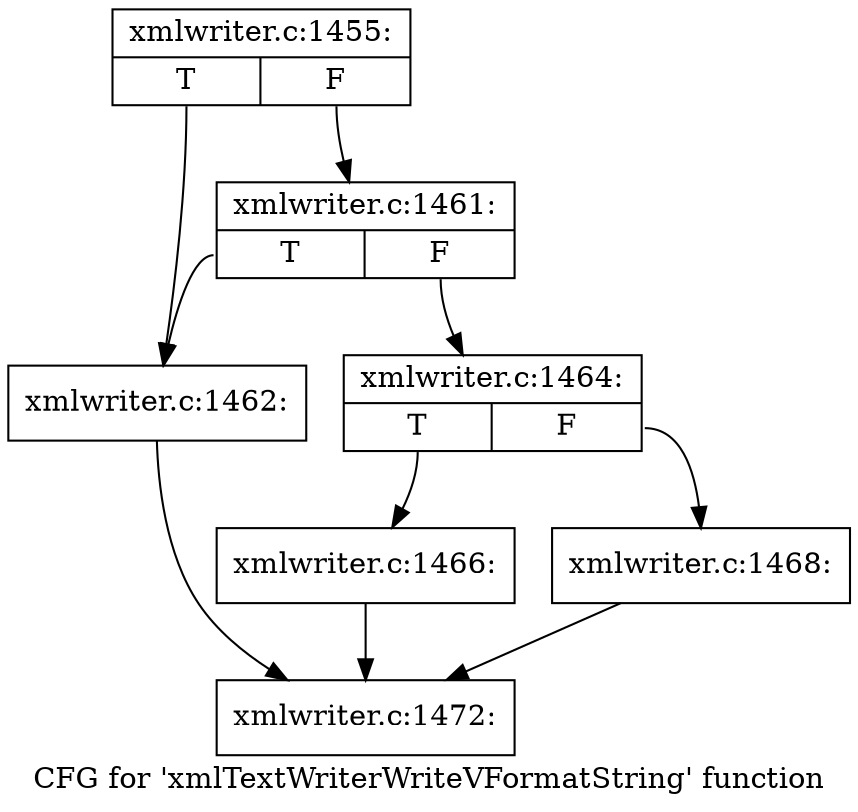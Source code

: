 digraph "CFG for 'xmlTextWriterWriteVFormatString' function" {
	label="CFG for 'xmlTextWriterWriteVFormatString' function";

	Node0x3f9fa20 [shape=record,label="{xmlwriter.c:1455:|{<s0>T|<s1>F}}"];
	Node0x3f9fa20:s0 -> Node0x3fa15a0;
	Node0x3f9fa20:s1 -> Node0x3fa1640;
	Node0x3fa1640 [shape=record,label="{xmlwriter.c:1461:|{<s0>T|<s1>F}}"];
	Node0x3fa1640:s0 -> Node0x3fa15a0;
	Node0x3fa1640:s1 -> Node0x3fa15f0;
	Node0x3fa15a0 [shape=record,label="{xmlwriter.c:1462:}"];
	Node0x3fa15a0 -> Node0x3f9f970;
	Node0x3fa15f0 [shape=record,label="{xmlwriter.c:1464:|{<s0>T|<s1>F}}"];
	Node0x3fa15f0:s0 -> Node0x3fa2000;
	Node0x3fa15f0:s1 -> Node0x3fa2050;
	Node0x3fa2000 [shape=record,label="{xmlwriter.c:1466:}"];
	Node0x3fa2000 -> Node0x3f9f970;
	Node0x3fa2050 [shape=record,label="{xmlwriter.c:1468:}"];
	Node0x3fa2050 -> Node0x3f9f970;
	Node0x3f9f970 [shape=record,label="{xmlwriter.c:1472:}"];
}
